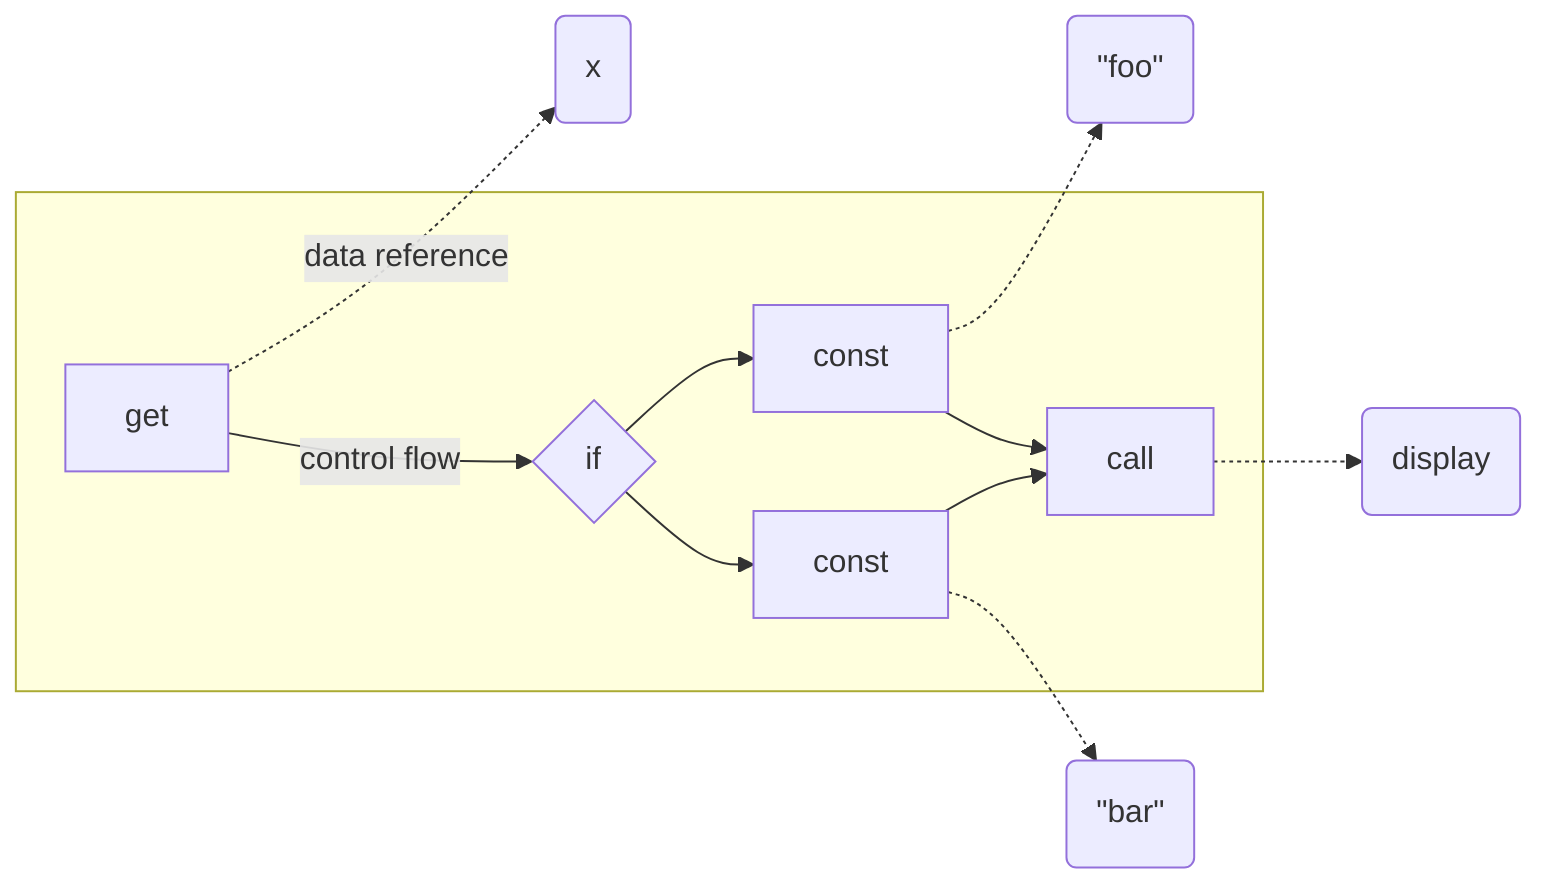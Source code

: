 flowchart LR
  c0 -.->|data reference| d0(x)
  c2 -.-> d1(#quot;foo#quot;)
  c4 -.-> d3(display)

  subgraph s[ ]
    c0[get] -->|control flow| c1{if} --> c2[const] & c3[const] --> c4[call]:::red
  end

  c3 -.-> d2(#quot;bar#quot;)
